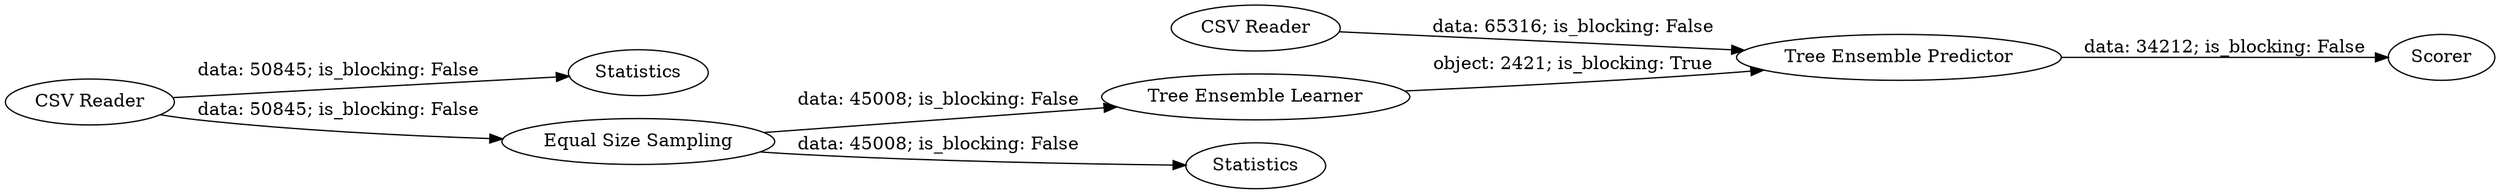 digraph {
	"5899767226448494233_12" [label="Tree Ensemble Learner"]
	"5899767226448494233_1" [label="CSV Reader"]
	"5899767226448494233_10" [label="CSV Reader"]
	"5899767226448494233_13" [label="Tree Ensemble Predictor"]
	"5899767226448494233_3" [label=Statistics]
	"5899767226448494233_5" [label=Statistics]
	"5899767226448494233_6" [label="Equal Size Sampling"]
	"5899767226448494233_14" [label=Scorer]
	"5899767226448494233_1" -> "5899767226448494233_3" [label="data: 50845; is_blocking: False"]
	"5899767226448494233_1" -> "5899767226448494233_6" [label="data: 50845; is_blocking: False"]
	"5899767226448494233_6" -> "5899767226448494233_5" [label="data: 45008; is_blocking: False"]
	"5899767226448494233_13" -> "5899767226448494233_14" [label="data: 34212; is_blocking: False"]
	"5899767226448494233_6" -> "5899767226448494233_12" [label="data: 45008; is_blocking: False"]
	"5899767226448494233_10" -> "5899767226448494233_13" [label="data: 65316; is_blocking: False"]
	"5899767226448494233_12" -> "5899767226448494233_13" [label="object: 2421; is_blocking: True"]
	rankdir=LR
}
